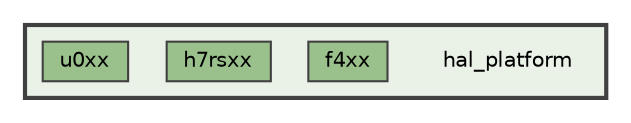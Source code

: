 digraph "hal_platform"
{
 // INTERACTIVE_SVG=YES
 // LATEX_PDF_SIZE
  bgcolor="transparent";
  edge [fontname=Helvetica,fontsize=10,labelfontname=Helvetica,labelfontsize=10];
  node [fontname=Helvetica,fontsize=10,shape=box,height=0.2,width=0.4];
  compound=true
  subgraph clusterdir_7da9fa3e46f3496e22e0d53e72e5a458 {
    graph [ bgcolor="#eaf2e7", pencolor="grey25", label="", fontname=Helvetica,fontsize=10 style="filled,bold", URL="dir_7da9fa3e46f3496e22e0d53e72e5a458.html",tooltip=""]
    dir_7da9fa3e46f3496e22e0d53e72e5a458 [shape=plaintext, label="hal_platform"];
  dir_69912b4012e9148154fd04a54a84b30d [label="f4xx", fillcolor="#9ac18c", color="grey25", style="filled", URL="dir_69912b4012e9148154fd04a54a84b30d.html",tooltip=""];
  dir_ecba37078b2646ad8615f0f92eab48bb [label="h7rsxx", fillcolor="#9ac18c", color="grey25", style="filled", URL="dir_ecba37078b2646ad8615f0f92eab48bb.html",tooltip=""];
  dir_e6e81f65b81118890ab216e7e6c72be2 [label="u0xx", fillcolor="#9ac18c", color="grey25", style="filled", URL="dir_e6e81f65b81118890ab216e7e6c72be2.html",tooltip=""];
  }
}
